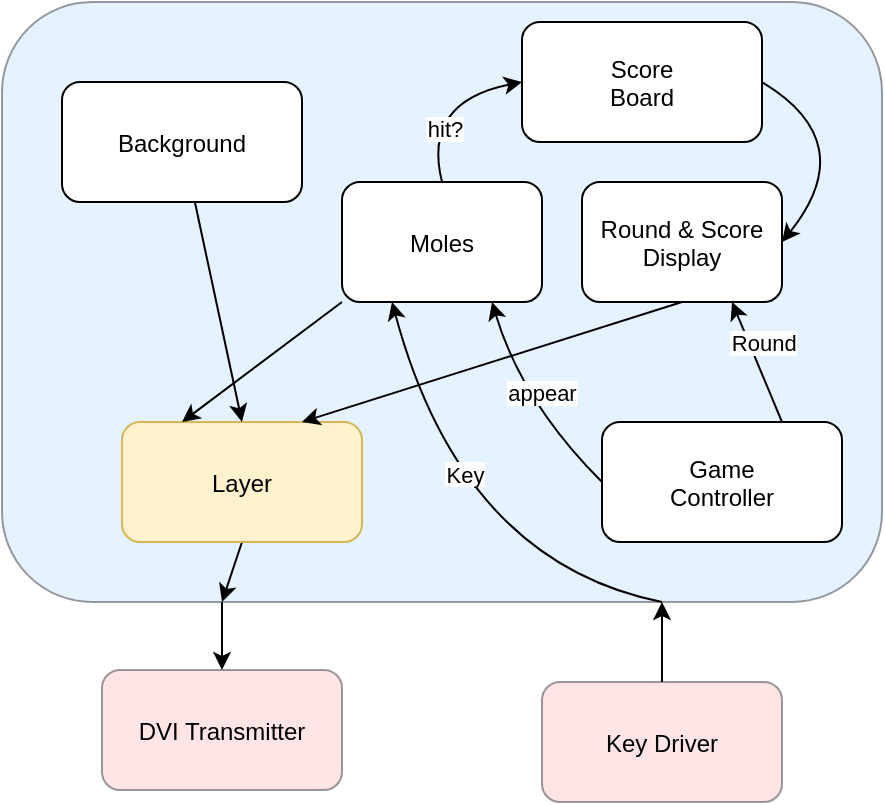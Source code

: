 <mxfile>
    <diagram id="1CenvgHD2Y6WVWwcoFt8" name="第 1 页">
        <mxGraphModel dx="1120" dy="403" grid="1" gridSize="10" guides="1" tooltips="1" connect="1" arrows="1" fold="1" page="1" pageScale="1" pageWidth="1654" pageHeight="1169" math="0" shadow="0">
            <root>
                <mxCell id="0"/>
                <mxCell id="1" parent="0"/>
                <mxCell id="3" value="" style="edgeStyle=none;exitX=0.25;exitY=1;exitDx=0;exitDy=0;entryX=0.5;entryY=0;entryDx=0;entryDy=0;startArrow=none;startFill=0;" edge="1" parent="1" source="2" target="4">
                    <mxGeometry relative="1" as="geometry">
                        <mxPoint x="464.538" y="610" as="targetPoint"/>
                    </mxGeometry>
                </mxCell>
                <mxCell id="2" value="" style="rounded=1;fillColor=#cce5ff;strokeColor=#36393d;opacity=50;" vertex="1" parent="1">
                    <mxGeometry x="320" y="250" width="440" height="300" as="geometry"/>
                </mxCell>
                <mxCell id="4" value="DVI Transmitter" style="rounded=1;opacity=50;fillColor=#ffcccc;strokeColor=#36393d;" vertex="1" parent="1">
                    <mxGeometry x="370" y="584" width="120" height="60" as="geometry"/>
                </mxCell>
                <mxCell id="6" value="" style="edgeStyle=none;exitX=0.5;exitY=0;exitDx=0;exitDy=0;entryX=0.75;entryY=1;entryDx=0;entryDy=0;startArrow=none;startFill=0;" edge="1" parent="1" source="5" target="2">
                    <mxGeometry relative="1" as="geometry"/>
                </mxCell>
                <mxCell id="5" value="Key Driver" style="rounded=1;opacity=50;fillColor=#ffcccc;strokeColor=#36393d;" vertex="1" parent="1">
                    <mxGeometry x="590" y="590" width="120" height="60" as="geometry"/>
                </mxCell>
                <mxCell id="8" value="" style="edgeStyle=none;exitX=0.5;exitY=1;exitDx=0;exitDy=0;entryX=0.25;entryY=1;entryDx=0;entryDy=0;startArrow=none;startFill=0;" edge="1" parent="1" source="7" target="2">
                    <mxGeometry relative="1" as="geometry"/>
                </mxCell>
                <mxCell id="7" value="Layer" style="rounded=1;fillColor=#fff2cc;strokeColor=#d6b656;" vertex="1" parent="1">
                    <mxGeometry x="380" y="460" width="120" height="60" as="geometry"/>
                </mxCell>
                <mxCell id="13" value="" style="edgeStyle=none;exitX=0;exitY=1;exitDx=0;exitDy=0;entryX=0.25;entryY=0;entryDx=0;entryDy=0;startArrow=none;startFill=0;" edge="1" parent="1" source="9" target="7">
                    <mxGeometry relative="1" as="geometry"/>
                </mxCell>
                <mxCell id="18" value="" style="edgeStyle=none;exitX=0.5;exitY=0;exitDx=0;exitDy=0;entryX=0;entryY=0.5;entryDx=0;entryDy=0;startArrow=none;startFill=0;strokeColor=default;curved=1;" edge="1" parent="1" source="9" target="16">
                    <mxGeometry relative="1" as="geometry">
                        <Array as="points">
                            <mxPoint x="530" y="300"/>
                        </Array>
                    </mxGeometry>
                </mxCell>
                <mxCell id="25" value="hit?" style="edgeLabel;align=center;verticalAlign=middle;resizable=0;points=[];" vertex="1" connectable="0" parent="18">
                    <mxGeometry x="0.084" y="-15" relative="1" as="geometry">
                        <mxPoint as="offset"/>
                    </mxGeometry>
                </mxCell>
                <mxCell id="9" value="Moles" style="rounded=1;" vertex="1" parent="1">
                    <mxGeometry x="490" y="340" width="100" height="60" as="geometry"/>
                </mxCell>
                <mxCell id="14" value="" style="edgeStyle=none;exitX=0.5;exitY=1;exitDx=0;exitDy=0;entryX=0.75;entryY=0;entryDx=0;entryDy=0;startArrow=none;startFill=0;" edge="1" parent="1" source="10" target="7">
                    <mxGeometry relative="1" as="geometry"/>
                </mxCell>
                <mxCell id="10" value="Round &amp; Score&#10;Display" style="rounded=1;" vertex="1" parent="1">
                    <mxGeometry x="610" y="340" width="100" height="60" as="geometry"/>
                </mxCell>
                <mxCell id="19" value="" style="edgeStyle=none;curved=1;exitX=0.75;exitY=0;exitDx=0;exitDy=0;entryX=0.75;entryY=1;entryDx=0;entryDy=0;strokeColor=default;startArrow=none;startFill=0;" edge="1" parent="1" source="15" target="10">
                    <mxGeometry relative="1" as="geometry"/>
                </mxCell>
                <mxCell id="26" value="Round" style="edgeLabel;align=center;verticalAlign=middle;resizable=0;points=[];" vertex="1" connectable="0" parent="19">
                    <mxGeometry x="0.24" y="-7" relative="1" as="geometry">
                        <mxPoint as="offset"/>
                    </mxGeometry>
                </mxCell>
                <mxCell id="20" value="" style="edgeStyle=none;curved=1;exitX=0;exitY=0.5;exitDx=0;exitDy=0;entryX=0.75;entryY=1;entryDx=0;entryDy=0;strokeColor=default;startArrow=none;startFill=0;" edge="1" parent="1" source="15" target="9">
                    <mxGeometry relative="1" as="geometry">
                        <Array as="points">
                            <mxPoint x="580" y="450"/>
                        </Array>
                    </mxGeometry>
                </mxCell>
                <mxCell id="21" value="appear" style="edgeLabel;align=center;verticalAlign=middle;resizable=0;points=[];" vertex="1" connectable="0" parent="20">
                    <mxGeometry x="0.076" y="-11" relative="1" as="geometry">
                        <mxPoint as="offset"/>
                    </mxGeometry>
                </mxCell>
                <mxCell id="15" value="Game&#10;Controller" style="rounded=1;" vertex="1" parent="1">
                    <mxGeometry x="620" y="460" width="120" height="60" as="geometry"/>
                </mxCell>
                <mxCell id="29" value="" style="edgeStyle=none;curved=1;exitX=1;exitY=0.5;exitDx=0;exitDy=0;entryX=1;entryY=0.5;entryDx=0;entryDy=0;strokeColor=default;startArrow=none;startFill=0;" edge="1" parent="1" source="16" target="10">
                    <mxGeometry relative="1" as="geometry">
                        <Array as="points">
                            <mxPoint x="750" y="320"/>
                        </Array>
                    </mxGeometry>
                </mxCell>
                <mxCell id="16" value="Score&#10;Board" style="rounded=1;" vertex="1" parent="1">
                    <mxGeometry x="580" y="260" width="120" height="60" as="geometry"/>
                </mxCell>
                <mxCell id="24" value="" style="edgeStyle=none;curved=1;entryX=0.5;entryY=0;entryDx=0;entryDy=0;strokeColor=default;startArrow=none;startFill=0;" edge="1" parent="1" source="23" target="7">
                    <mxGeometry relative="1" as="geometry"/>
                </mxCell>
                <mxCell id="23" value="Background" style="rounded=1;" vertex="1" parent="1">
                    <mxGeometry x="350" y="290" width="120" height="60" as="geometry"/>
                </mxCell>
                <mxCell id="28" value="" style="edgeStyle=none;curved=1;exitX=0.75;exitY=1;exitDx=0;exitDy=0;entryX=0.25;entryY=1;entryDx=0;entryDy=0;strokeColor=default;startArrow=none;startFill=0;" edge="1" parent="1" source="2" target="9">
                    <mxGeometry relative="1" as="geometry">
                        <Array as="points">
                            <mxPoint x="550" y="530"/>
                        </Array>
                    </mxGeometry>
                </mxCell>
                <mxCell id="30" value="Key" style="edgeLabel;align=center;verticalAlign=middle;resizable=0;points=[];" vertex="1" connectable="0" parent="28">
                    <mxGeometry x="0.221" y="-13" relative="1" as="geometry">
                        <mxPoint as="offset"/>
                    </mxGeometry>
                </mxCell>
            </root>
        </mxGraphModel>
    </diagram>
</mxfile>